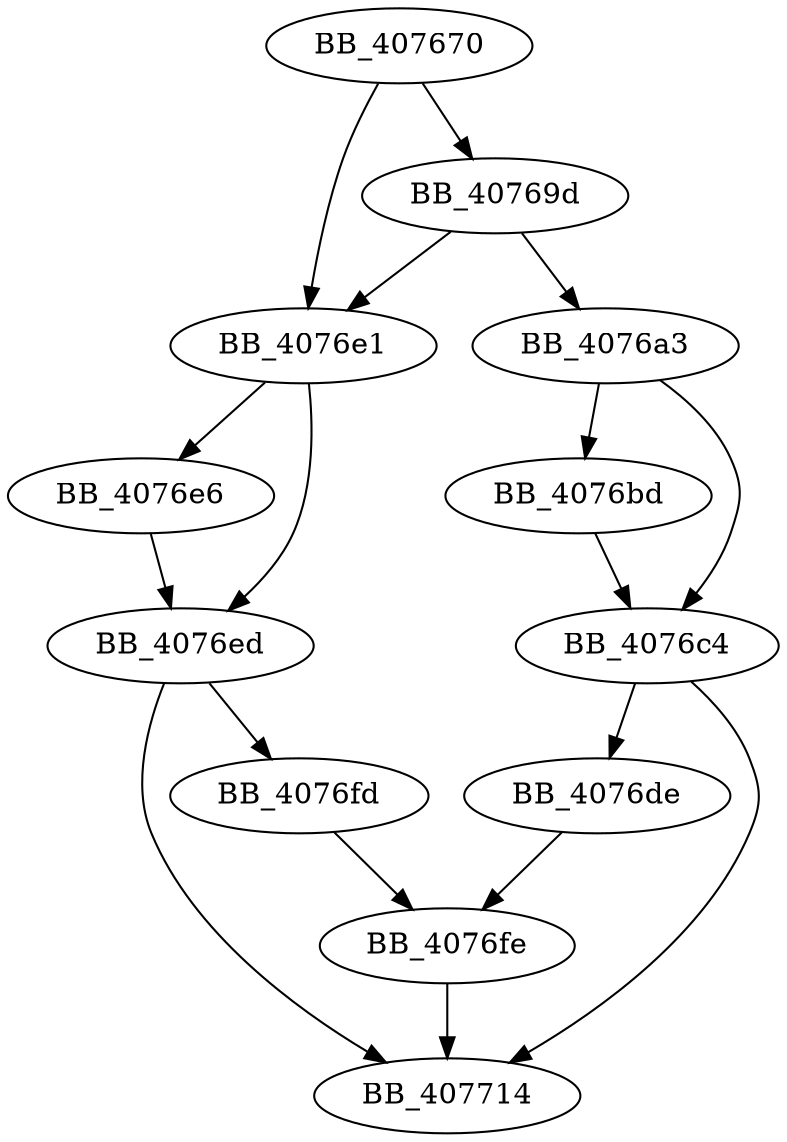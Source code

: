 DiGraph sub_407670{
BB_407670->BB_40769d
BB_407670->BB_4076e1
BB_40769d->BB_4076a3
BB_40769d->BB_4076e1
BB_4076a3->BB_4076bd
BB_4076a3->BB_4076c4
BB_4076bd->BB_4076c4
BB_4076c4->BB_4076de
BB_4076c4->BB_407714
BB_4076de->BB_4076fe
BB_4076e1->BB_4076e6
BB_4076e1->BB_4076ed
BB_4076e6->BB_4076ed
BB_4076ed->BB_4076fd
BB_4076ed->BB_407714
BB_4076fd->BB_4076fe
BB_4076fe->BB_407714
}
